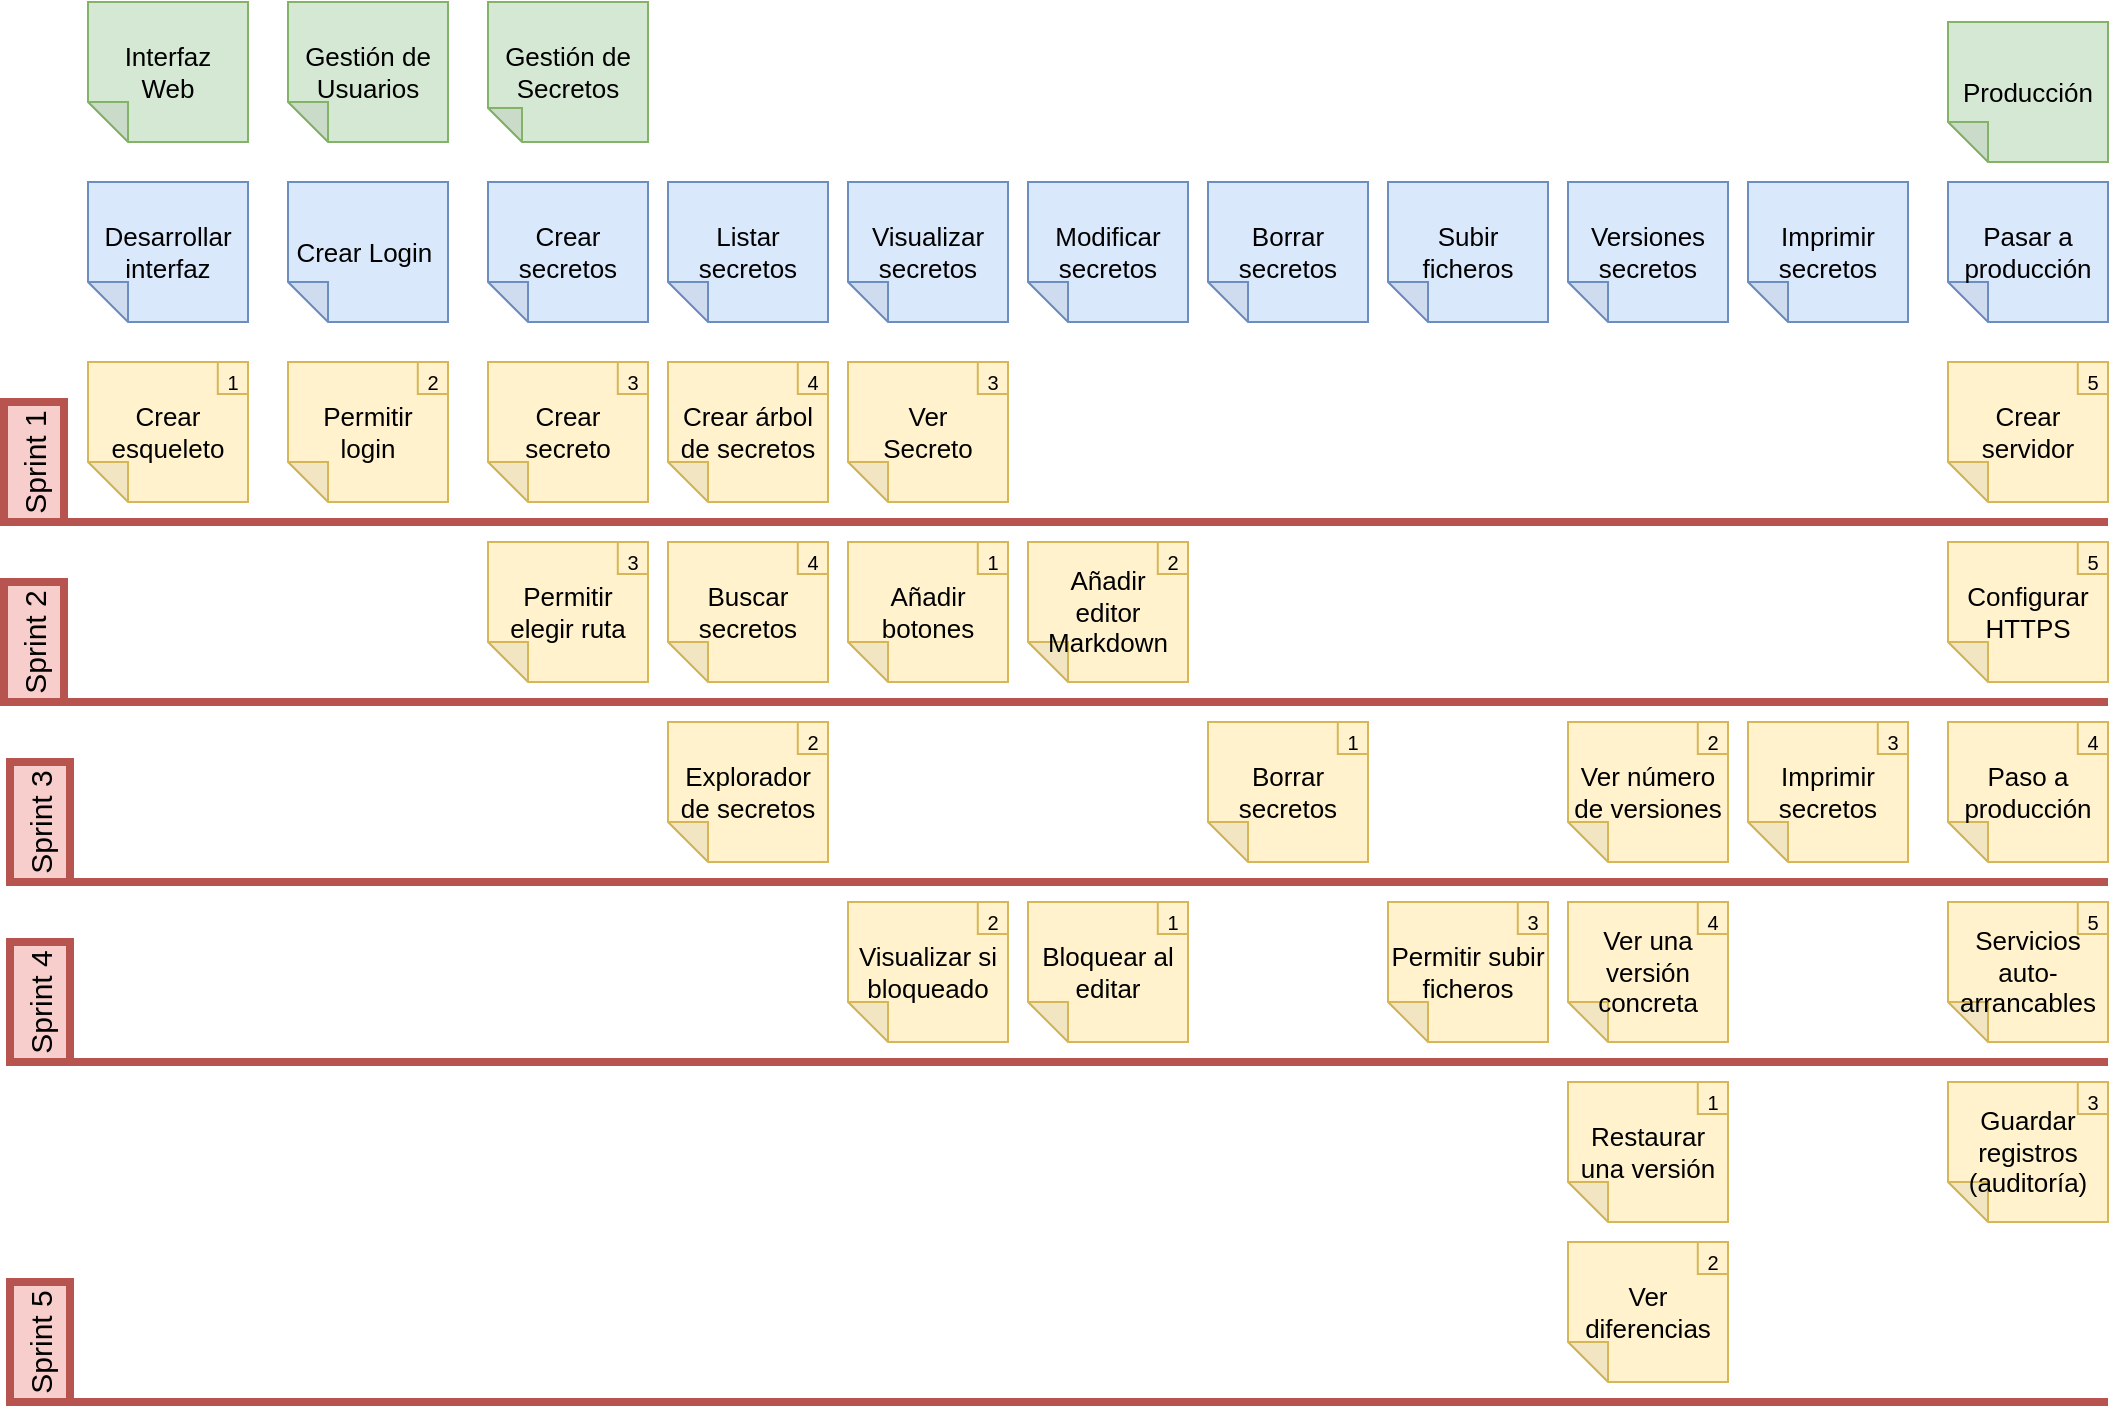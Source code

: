 <mxfile version="20.8.5" type="device"><diagram id="FxHqSUAsDeuBr5QN1k9Z" name="Página-1"><mxGraphModel dx="2129" dy="1790" grid="1" gridSize="10" guides="1" tooltips="1" connect="1" arrows="1" fold="1" page="1" pageScale="1" pageWidth="827" pageHeight="1169" math="0" shadow="0"><root><mxCell id="0"/><mxCell id="1" parent="0"/><mxCell id="MWKEdlc1oTmqejVpJesV-13" value="Interfaz&lt;br style=&quot;font-size: 13px;&quot;&gt;Web" style="shape=note;whiteSpace=wrap;html=1;backgroundOutline=1;darkOpacity=0.05;fillColor=#d5e8d4;strokeColor=#82b366;fillStyle=solid;direction=west;gradientDirection=north;shadow=0;size=20;fontSize=13;pointerEvents=1;hachureGap=4;fontFamily=Arial;" parent="1" vertex="1"><mxGeometry x="-700" y="-1120" width="80" height="70" as="geometry"/></mxCell><mxCell id="MWKEdlc1oTmqejVpJesV-14" value="Gestión de&lt;br style=&quot;font-size: 13px;&quot;&gt;Secretos" style="shape=note;whiteSpace=wrap;html=1;backgroundOutline=1;darkOpacity=0.05;fillColor=#d5e8d4;strokeColor=#82b366;fillStyle=solid;direction=west;gradientDirection=north;shadow=0;size=17;fontSize=13;pointerEvents=1;hachureGap=4;fontFamily=Arial;" parent="1" vertex="1"><mxGeometry x="-500" y="-1120" width="80" height="70" as="geometry"/></mxCell><mxCell id="MWKEdlc1oTmqejVpJesV-15" value="Producción" style="shape=note;whiteSpace=wrap;html=1;backgroundOutline=1;darkOpacity=0.05;fillColor=#d5e8d4;strokeColor=#82b366;fillStyle=solid;direction=west;gradientDirection=north;shadow=0;size=20;fontSize=13;pointerEvents=1;hachureGap=4;fontFamily=Arial;" parent="1" vertex="1"><mxGeometry x="230" y="-1110" width="80" height="70" as="geometry"/></mxCell><mxCell id="MWKEdlc1oTmqejVpJesV-16" value="Desarrollar&lt;br&gt;interfaz" style="shape=note;whiteSpace=wrap;html=1;backgroundOutline=1;darkOpacity=0.05;fillColor=#dae8fc;strokeColor=#6c8ebf;fillStyle=solid;direction=west;gradientDirection=north;shadow=0;size=20;fontSize=13;pointerEvents=1;hachureGap=4;fontFamily=Arial;" parent="1" vertex="1"><mxGeometry x="-700" y="-1030" width="80" height="70" as="geometry"/></mxCell><mxCell id="MWKEdlc1oTmqejVpJesV-21" value="" style="group" parent="1" vertex="1" connectable="0"><mxGeometry x="-700" y="-940" width="80" height="70" as="geometry"/></mxCell><mxCell id="MWKEdlc1oTmqejVpJesV-18" value="Crear esqueleto" style="shape=note;whiteSpace=wrap;html=1;backgroundOutline=1;darkOpacity=0.05;fillColor=#fff2cc;strokeColor=#d6b656;fillStyle=solid;direction=west;gradientDirection=north;shadow=0;size=20;fontSize=13;pointerEvents=1;hachureGap=4;fontFamily=Arial;" parent="MWKEdlc1oTmqejVpJesV-21" vertex="1"><mxGeometry width="80" height="70" as="geometry"/></mxCell><mxCell id="MWKEdlc1oTmqejVpJesV-20" value="&lt;font style=&quot;font-size: 10px;&quot;&gt;1&lt;/font&gt;" style="rounded=0;whiteSpace=wrap;html=1;shadow=0;sketch=0;fontFamily=Arial;fontSize=15;fillColor=#fff2cc;strokeColor=#d6b656;" parent="MWKEdlc1oTmqejVpJesV-21" vertex="1"><mxGeometry x="64.889" width="15.111" height="16" as="geometry"/></mxCell><mxCell id="MWKEdlc1oTmqejVpJesV-22" value="" style="group" parent="1" vertex="1" connectable="0"><mxGeometry x="-600" y="-940" width="80" height="70" as="geometry"/></mxCell><mxCell id="MWKEdlc1oTmqejVpJesV-23" value="Permitir&lt;br&gt;login" style="shape=note;whiteSpace=wrap;html=1;backgroundOutline=1;darkOpacity=0.05;fillColor=#fff2cc;strokeColor=#d6b656;fillStyle=solid;direction=west;gradientDirection=north;shadow=0;size=20;fontSize=13;pointerEvents=1;hachureGap=4;fontFamily=Arial;" parent="MWKEdlc1oTmqejVpJesV-22" vertex="1"><mxGeometry width="80" height="70" as="geometry"/></mxCell><mxCell id="MWKEdlc1oTmqejVpJesV-24" value="&lt;font style=&quot;font-size: 10px;&quot;&gt;2&lt;/font&gt;" style="rounded=0;whiteSpace=wrap;html=1;shadow=0;sketch=0;fontFamily=Arial;fontSize=15;fillColor=#fff2cc;strokeColor=#d6b656;" parent="MWKEdlc1oTmqejVpJesV-22" vertex="1"><mxGeometry x="64.889" width="15.111" height="16" as="geometry"/></mxCell><mxCell id="MWKEdlc1oTmqejVpJesV-25" value="Crear Login&amp;nbsp;" style="shape=note;whiteSpace=wrap;html=1;backgroundOutline=1;darkOpacity=0.05;fillColor=#dae8fc;strokeColor=#6c8ebf;fillStyle=solid;direction=west;gradientDirection=north;shadow=0;size=20;fontSize=13;pointerEvents=1;hachureGap=4;fontFamily=Arial;" parent="1" vertex="1"><mxGeometry x="-600" y="-1030" width="80" height="70" as="geometry"/></mxCell><mxCell id="MWKEdlc1oTmqejVpJesV-26" value="Gestión de&lt;br style=&quot;font-size: 13px;&quot;&gt;Usuarios" style="shape=note;whiteSpace=wrap;html=1;backgroundOutline=1;darkOpacity=0.05;fillColor=#d5e8d4;strokeColor=#82b366;fillStyle=solid;direction=west;gradientDirection=north;shadow=0;size=20;fontSize=13;pointerEvents=1;hachureGap=4;fontFamily=Arial;" parent="1" vertex="1"><mxGeometry x="-600" y="-1120" width="80" height="70" as="geometry"/></mxCell><mxCell id="MWKEdlc1oTmqejVpJesV-27" value="Listar&lt;br&gt;secretos" style="shape=note;whiteSpace=wrap;html=1;backgroundOutline=1;darkOpacity=0.05;fillColor=#dae8fc;strokeColor=#6c8ebf;fillStyle=solid;direction=west;gradientDirection=north;shadow=0;size=20;fontSize=13;pointerEvents=1;hachureGap=4;fontFamily=Arial;" parent="1" vertex="1"><mxGeometry x="-410" y="-1030" width="80" height="70" as="geometry"/></mxCell><mxCell id="MWKEdlc1oTmqejVpJesV-28" value="Visualizar&lt;br&gt;secretos" style="shape=note;whiteSpace=wrap;html=1;backgroundOutline=1;darkOpacity=0.05;fillColor=#dae8fc;strokeColor=#6c8ebf;fillStyle=solid;direction=west;gradientDirection=north;shadow=0;size=20;fontSize=13;pointerEvents=1;hachureGap=4;fontFamily=Arial;" parent="1" vertex="1"><mxGeometry x="-320" y="-1030" width="80" height="70" as="geometry"/></mxCell><mxCell id="MWKEdlc1oTmqejVpJesV-29" value="Modificar&lt;br&gt;secretos" style="shape=note;whiteSpace=wrap;html=1;backgroundOutline=1;darkOpacity=0.05;fillColor=#dae8fc;strokeColor=#6c8ebf;fillStyle=solid;direction=west;gradientDirection=north;shadow=0;size=20;fontSize=13;pointerEvents=1;hachureGap=4;fontFamily=Arial;" parent="1" vertex="1"><mxGeometry x="-230" y="-1030" width="80" height="70" as="geometry"/></mxCell><mxCell id="MWKEdlc1oTmqejVpJesV-30" value="Subir&lt;br&gt;ficheros" style="shape=note;whiteSpace=wrap;html=1;backgroundOutline=1;darkOpacity=0.05;fillColor=#dae8fc;strokeColor=#6c8ebf;fillStyle=solid;direction=west;gradientDirection=north;shadow=0;size=20;fontSize=13;pointerEvents=1;hachureGap=4;fontFamily=Arial;" parent="1" vertex="1"><mxGeometry x="-50" y="-1030" width="80" height="70" as="geometry"/></mxCell><mxCell id="MWKEdlc1oTmqejVpJesV-31" value="Borrar&lt;br&gt;secretos" style="shape=note;whiteSpace=wrap;html=1;backgroundOutline=1;darkOpacity=0.05;fillColor=#dae8fc;strokeColor=#6c8ebf;fillStyle=solid;direction=west;gradientDirection=north;shadow=0;size=20;fontSize=13;pointerEvents=1;hachureGap=4;fontFamily=Arial;" parent="1" vertex="1"><mxGeometry x="-140" y="-1030" width="80" height="70" as="geometry"/></mxCell><mxCell id="MWKEdlc1oTmqejVpJesV-32" value="Versiones&lt;br&gt;secretos" style="shape=note;whiteSpace=wrap;html=1;backgroundOutline=1;darkOpacity=0.05;fillColor=#dae8fc;strokeColor=#6c8ebf;fillStyle=solid;direction=west;gradientDirection=north;shadow=0;size=20;fontSize=13;pointerEvents=1;hachureGap=4;fontFamily=Arial;" parent="1" vertex="1"><mxGeometry x="40" y="-1030" width="80" height="70" as="geometry"/></mxCell><mxCell id="MWKEdlc1oTmqejVpJesV-33" value="Imprimir&lt;br&gt;secretos" style="shape=note;whiteSpace=wrap;html=1;backgroundOutline=1;darkOpacity=0.05;fillColor=#dae8fc;strokeColor=#6c8ebf;fillStyle=solid;direction=west;gradientDirection=north;shadow=0;size=20;fontSize=13;pointerEvents=1;hachureGap=4;fontFamily=Arial;" parent="1" vertex="1"><mxGeometry x="130" y="-1030" width="80" height="70" as="geometry"/></mxCell><mxCell id="MWKEdlc1oTmqejVpJesV-34" value="Pasar a producción" style="shape=note;whiteSpace=wrap;html=1;backgroundOutline=1;darkOpacity=0.05;fillColor=#dae8fc;strokeColor=#6c8ebf;fillStyle=solid;direction=west;gradientDirection=north;shadow=0;size=20;fontSize=13;pointerEvents=1;hachureGap=4;fontFamily=Arial;" parent="1" vertex="1"><mxGeometry x="230" y="-1030" width="80" height="70" as="geometry"/></mxCell><mxCell id="H7xT0eggASbY6lnMEApx-1" value="" style="endArrow=none;html=1;rounded=0;strokeWidth=4;fillColor=#f8cecc;strokeColor=#b85450;startArrow=none;" parent="1" edge="1"><mxGeometry width="50" height="50" relative="1" as="geometry"><mxPoint x="-710" y="-860" as="sourcePoint"/><mxPoint x="310" y="-860" as="targetPoint"/></mxGeometry></mxCell><mxCell id="H7xT0eggASbY6lnMEApx-2" value="" style="group" parent="1" vertex="1" connectable="0"><mxGeometry x="-410" y="-940" width="80" height="70" as="geometry"/></mxCell><mxCell id="H7xT0eggASbY6lnMEApx-3" value="Crear árbol&lt;br&gt;de secretos" style="shape=note;whiteSpace=wrap;html=1;backgroundOutline=1;darkOpacity=0.05;fillColor=#fff2cc;strokeColor=#d6b656;fillStyle=solid;direction=west;gradientDirection=north;shadow=0;size=20;fontSize=13;pointerEvents=1;hachureGap=4;fontFamily=Arial;" parent="H7xT0eggASbY6lnMEApx-2" vertex="1"><mxGeometry width="80" height="70" as="geometry"/></mxCell><mxCell id="H7xT0eggASbY6lnMEApx-4" value="&lt;font style=&quot;font-size: 10px;&quot;&gt;4&lt;/font&gt;" style="rounded=0;whiteSpace=wrap;html=1;shadow=0;sketch=0;fontFamily=Arial;fontSize=15;fillColor=#fff2cc;strokeColor=#d6b656;" parent="H7xT0eggASbY6lnMEApx-2" vertex="1"><mxGeometry x="64.889" width="15.111" height="16" as="geometry"/></mxCell><mxCell id="H7xT0eggASbY6lnMEApx-5" value="" style="group" parent="1" vertex="1" connectable="0"><mxGeometry x="-410" y="-850" width="80" height="70" as="geometry"/></mxCell><mxCell id="H7xT0eggASbY6lnMEApx-6" value="Buscar&lt;br&gt;secretos" style="shape=note;whiteSpace=wrap;html=1;backgroundOutline=1;darkOpacity=0.05;fillColor=#fff2cc;strokeColor=#d6b656;fillStyle=solid;direction=west;gradientDirection=north;shadow=0;size=20;fontSize=13;pointerEvents=1;hachureGap=4;fontFamily=Arial;" parent="H7xT0eggASbY6lnMEApx-5" vertex="1"><mxGeometry width="80" height="70" as="geometry"/></mxCell><mxCell id="H7xT0eggASbY6lnMEApx-7" value="&lt;font style=&quot;font-size: 10px;&quot;&gt;4&lt;/font&gt;" style="rounded=0;whiteSpace=wrap;html=1;shadow=0;sketch=0;fontFamily=Arial;fontSize=15;fillColor=#fff2cc;strokeColor=#d6b656;" parent="H7xT0eggASbY6lnMEApx-5" vertex="1"><mxGeometry x="64.889" width="15.111" height="16" as="geometry"/></mxCell><mxCell id="H7xT0eggASbY6lnMEApx-8" value="" style="group" parent="1" vertex="1" connectable="0"><mxGeometry x="-410" y="-760" width="80" height="70" as="geometry"/></mxCell><mxCell id="H7xT0eggASbY6lnMEApx-9" value="Explorador de secretos" style="shape=note;whiteSpace=wrap;html=1;backgroundOutline=1;darkOpacity=0.05;fillColor=#fff2cc;strokeColor=#d6b656;fillStyle=solid;direction=west;gradientDirection=north;shadow=0;size=20;fontSize=13;pointerEvents=1;hachureGap=4;fontFamily=Arial;" parent="H7xT0eggASbY6lnMEApx-8" vertex="1"><mxGeometry width="80" height="70" as="geometry"/></mxCell><mxCell id="H7xT0eggASbY6lnMEApx-10" value="&lt;font style=&quot;font-size: 10px;&quot;&gt;2&lt;/font&gt;" style="rounded=0;whiteSpace=wrap;html=1;shadow=0;sketch=0;fontFamily=Arial;fontSize=15;fillColor=#fff2cc;strokeColor=#d6b656;" parent="H7xT0eggASbY6lnMEApx-8" vertex="1"><mxGeometry x="64.889" width="15.111" height="16" as="geometry"/></mxCell><mxCell id="H7xT0eggASbY6lnMEApx-11" value="" style="group" parent="1" vertex="1" connectable="0"><mxGeometry x="-320" y="-940" width="80" height="70" as="geometry"/></mxCell><mxCell id="H7xT0eggASbY6lnMEApx-12" value="Ver&lt;br&gt;Secreto" style="shape=note;whiteSpace=wrap;html=1;backgroundOutline=1;darkOpacity=0.05;fillColor=#fff2cc;strokeColor=#d6b656;fillStyle=solid;direction=west;gradientDirection=north;shadow=0;size=20;fontSize=13;pointerEvents=1;hachureGap=4;fontFamily=Arial;" parent="H7xT0eggASbY6lnMEApx-11" vertex="1"><mxGeometry width="80" height="70" as="geometry"/></mxCell><mxCell id="H7xT0eggASbY6lnMEApx-13" value="&lt;font style=&quot;font-size: 10px;&quot;&gt;3&lt;/font&gt;" style="rounded=0;whiteSpace=wrap;html=1;shadow=0;sketch=0;fontFamily=Arial;fontSize=15;fillColor=#fff2cc;strokeColor=#d6b656;" parent="H7xT0eggASbY6lnMEApx-11" vertex="1"><mxGeometry x="64.889" width="15.111" height="16" as="geometry"/></mxCell><mxCell id="H7xT0eggASbY6lnMEApx-14" value="" style="group" parent="1" vertex="1" connectable="0"><mxGeometry x="-320" y="-850" width="80" height="70" as="geometry"/></mxCell><mxCell id="H7xT0eggASbY6lnMEApx-15" value="Añadir&lt;br&gt;botones" style="shape=note;whiteSpace=wrap;html=1;backgroundOutline=1;darkOpacity=0.05;fillColor=#fff2cc;strokeColor=#d6b656;fillStyle=solid;direction=west;gradientDirection=north;shadow=0;size=20;fontSize=13;pointerEvents=1;hachureGap=4;fontFamily=Arial;" parent="H7xT0eggASbY6lnMEApx-14" vertex="1"><mxGeometry width="80" height="70" as="geometry"/></mxCell><mxCell id="H7xT0eggASbY6lnMEApx-16" value="&lt;font style=&quot;font-size: 10px;&quot;&gt;1&lt;/font&gt;" style="rounded=0;whiteSpace=wrap;html=1;shadow=0;sketch=0;fontFamily=Arial;fontSize=15;fillColor=#fff2cc;strokeColor=#d6b656;" parent="H7xT0eggASbY6lnMEApx-14" vertex="1"><mxGeometry x="64.889" width="15.111" height="16" as="geometry"/></mxCell><mxCell id="H7xT0eggASbY6lnMEApx-17" value="" style="group" parent="1" vertex="1" connectable="0"><mxGeometry x="230" y="-940" width="80" height="70" as="geometry"/></mxCell><mxCell id="H7xT0eggASbY6lnMEApx-18" value="Crear servidor" style="shape=note;whiteSpace=wrap;html=1;backgroundOutline=1;darkOpacity=0.05;fillColor=#fff2cc;strokeColor=#d6b656;fillStyle=solid;direction=west;gradientDirection=north;shadow=0;size=20;fontSize=13;pointerEvents=1;hachureGap=4;fontFamily=Arial;" parent="H7xT0eggASbY6lnMEApx-17" vertex="1"><mxGeometry width="80" height="70" as="geometry"/></mxCell><mxCell id="H7xT0eggASbY6lnMEApx-19" value="&lt;font style=&quot;font-size: 10px;&quot;&gt;5&lt;/font&gt;" style="rounded=0;whiteSpace=wrap;html=1;shadow=0;sketch=0;fontFamily=Arial;fontSize=15;fillColor=#fff2cc;strokeColor=#d6b656;" parent="H7xT0eggASbY6lnMEApx-17" vertex="1"><mxGeometry x="64.889" width="15.111" height="16" as="geometry"/></mxCell><mxCell id="H7xT0eggASbY6lnMEApx-20" value="" style="group" parent="1" vertex="1" connectable="0"><mxGeometry x="-320" y="-670" width="80" height="70" as="geometry"/></mxCell><mxCell id="H7xT0eggASbY6lnMEApx-21" value="Visualizar si bloqueado" style="shape=note;whiteSpace=wrap;html=1;backgroundOutline=1;darkOpacity=0.05;fillColor=#fff2cc;strokeColor=#d6b656;fillStyle=solid;direction=west;gradientDirection=north;shadow=0;size=20;fontSize=13;pointerEvents=1;hachureGap=4;fontFamily=Arial;" parent="H7xT0eggASbY6lnMEApx-20" vertex="1"><mxGeometry width="80" height="70" as="geometry"/></mxCell><mxCell id="H7xT0eggASbY6lnMEApx-22" value="&lt;font style=&quot;font-size: 10px;&quot;&gt;2&lt;/font&gt;" style="rounded=0;whiteSpace=wrap;html=1;shadow=0;sketch=0;fontFamily=Arial;fontSize=15;fillColor=#fff2cc;strokeColor=#d6b656;" parent="H7xT0eggASbY6lnMEApx-20" vertex="1"><mxGeometry x="64.889" width="15.111" height="16" as="geometry"/></mxCell><mxCell id="H7xT0eggASbY6lnMEApx-23" value="" style="endArrow=none;html=1;rounded=0;strokeWidth=4;fillColor=#f8cecc;strokeColor=#b85450;" parent="1" edge="1"><mxGeometry width="50" height="50" relative="1" as="geometry"><mxPoint x="-710" y="-770" as="sourcePoint"/><mxPoint x="310" y="-770" as="targetPoint"/></mxGeometry></mxCell><mxCell id="H7xT0eggASbY6lnMEApx-25" value="" style="group" parent="1" vertex="1" connectable="0"><mxGeometry x="-230" y="-850" width="80" height="70" as="geometry"/></mxCell><mxCell id="H7xT0eggASbY6lnMEApx-26" value="Añadir &lt;br&gt;editor&lt;br&gt;Markdown" style="shape=note;whiteSpace=wrap;html=1;backgroundOutline=1;darkOpacity=0.05;fillColor=#fff2cc;strokeColor=#d6b656;fillStyle=solid;direction=west;gradientDirection=north;shadow=0;size=20;fontSize=13;pointerEvents=1;hachureGap=4;fontFamily=Arial;" parent="H7xT0eggASbY6lnMEApx-25" vertex="1"><mxGeometry width="80" height="70" as="geometry"/></mxCell><mxCell id="H7xT0eggASbY6lnMEApx-27" value="&lt;span style=&quot;font-size: 10px;&quot;&gt;2&lt;/span&gt;" style="rounded=0;whiteSpace=wrap;html=1;shadow=0;sketch=0;fontFamily=Arial;fontSize=15;fillColor=#fff2cc;strokeColor=#d6b656;" parent="H7xT0eggASbY6lnMEApx-25" vertex="1"><mxGeometry x="64.889" width="15.111" height="16" as="geometry"/></mxCell><mxCell id="H7xT0eggASbY6lnMEApx-28" value="" style="group" parent="1" vertex="1" connectable="0"><mxGeometry x="-230" y="-670" width="80" height="70" as="geometry"/></mxCell><mxCell id="H7xT0eggASbY6lnMEApx-29" value="Bloquear al editar" style="shape=note;whiteSpace=wrap;html=1;backgroundOutline=1;darkOpacity=0.05;fillColor=#fff2cc;strokeColor=#d6b656;fillStyle=solid;direction=west;gradientDirection=north;shadow=0;size=20;fontSize=13;pointerEvents=1;hachureGap=4;fontFamily=Arial;" parent="H7xT0eggASbY6lnMEApx-28" vertex="1"><mxGeometry width="80" height="70" as="geometry"/></mxCell><mxCell id="H7xT0eggASbY6lnMEApx-30" value="&lt;font style=&quot;font-size: 10px;&quot;&gt;1&lt;/font&gt;" style="rounded=0;whiteSpace=wrap;html=1;shadow=0;sketch=0;fontFamily=Arial;fontSize=15;fillColor=#fff2cc;strokeColor=#d6b656;" parent="H7xT0eggASbY6lnMEApx-28" vertex="1"><mxGeometry x="64.889" width="15.111" height="16" as="geometry"/></mxCell><mxCell id="H7xT0eggASbY6lnMEApx-31" value="" style="group" parent="1" vertex="1" connectable="0"><mxGeometry x="-140" y="-760" width="80" height="70" as="geometry"/></mxCell><mxCell id="H7xT0eggASbY6lnMEApx-32" value="Borrar secretos" style="shape=note;whiteSpace=wrap;html=1;backgroundOutline=1;darkOpacity=0.05;fillColor=#fff2cc;strokeColor=#d6b656;fillStyle=solid;direction=west;gradientDirection=north;shadow=0;size=20;fontSize=13;pointerEvents=1;hachureGap=4;fontFamily=Arial;" parent="H7xT0eggASbY6lnMEApx-31" vertex="1"><mxGeometry width="80" height="70" as="geometry"/></mxCell><mxCell id="H7xT0eggASbY6lnMEApx-33" value="&lt;font style=&quot;font-size: 10px;&quot;&gt;1&lt;/font&gt;" style="rounded=0;whiteSpace=wrap;html=1;shadow=0;sketch=0;fontFamily=Arial;fontSize=15;fillColor=#fff2cc;strokeColor=#d6b656;" parent="H7xT0eggASbY6lnMEApx-31" vertex="1"><mxGeometry x="64.889" width="15.111" height="16" as="geometry"/></mxCell><mxCell id="H7xT0eggASbY6lnMEApx-34" value="" style="group" parent="1" vertex="1" connectable="0"><mxGeometry x="-50" y="-670" width="80" height="70" as="geometry"/></mxCell><mxCell id="H7xT0eggASbY6lnMEApx-35" value="Permitir subir ficheros" style="shape=note;whiteSpace=wrap;html=1;backgroundOutline=1;darkOpacity=0.05;fillColor=#fff2cc;strokeColor=#d6b656;fillStyle=solid;direction=west;gradientDirection=north;shadow=0;size=20;fontSize=13;pointerEvents=1;hachureGap=4;fontFamily=Arial;" parent="H7xT0eggASbY6lnMEApx-34" vertex="1"><mxGeometry width="80" height="70" as="geometry"/></mxCell><mxCell id="H7xT0eggASbY6lnMEApx-36" value="&lt;font style=&quot;font-size: 10px;&quot;&gt;3&lt;/font&gt;" style="rounded=0;whiteSpace=wrap;html=1;shadow=0;sketch=0;fontFamily=Arial;fontSize=15;fillColor=#fff2cc;strokeColor=#d6b656;" parent="H7xT0eggASbY6lnMEApx-34" vertex="1"><mxGeometry x="64.889" width="15.111" height="16" as="geometry"/></mxCell><mxCell id="H7xT0eggASbY6lnMEApx-37" value="" style="group" parent="1" vertex="1" connectable="0"><mxGeometry x="40" y="-760" width="80" height="70" as="geometry"/></mxCell><mxCell id="H7xT0eggASbY6lnMEApx-38" value="Ver número de versiones" style="shape=note;whiteSpace=wrap;html=1;backgroundOutline=1;darkOpacity=0.05;fillColor=#fff2cc;strokeColor=#d6b656;fillStyle=solid;direction=west;gradientDirection=north;shadow=0;size=20;fontSize=13;pointerEvents=1;hachureGap=4;fontFamily=Arial;" parent="H7xT0eggASbY6lnMEApx-37" vertex="1"><mxGeometry width="80" height="70" as="geometry"/></mxCell><mxCell id="H7xT0eggASbY6lnMEApx-39" value="&lt;font style=&quot;font-size: 10px;&quot;&gt;2&lt;/font&gt;" style="rounded=0;whiteSpace=wrap;html=1;shadow=0;sketch=0;fontFamily=Arial;fontSize=15;fillColor=#fff2cc;strokeColor=#d6b656;" parent="H7xT0eggASbY6lnMEApx-37" vertex="1"><mxGeometry x="64.889" width="15.111" height="16" as="geometry"/></mxCell><mxCell id="H7xT0eggASbY6lnMEApx-40" value="" style="group" parent="1" vertex="1" connectable="0"><mxGeometry x="40" y="-670" width="80" height="70" as="geometry"/></mxCell><mxCell id="H7xT0eggASbY6lnMEApx-41" value="Ver una versión concreta" style="shape=note;whiteSpace=wrap;html=1;backgroundOutline=1;darkOpacity=0.05;fillColor=#fff2cc;strokeColor=#d6b656;fillStyle=solid;direction=west;gradientDirection=north;shadow=0;size=20;fontSize=13;pointerEvents=1;hachureGap=4;fontFamily=Arial;" parent="H7xT0eggASbY6lnMEApx-40" vertex="1"><mxGeometry width="80" height="70" as="geometry"/></mxCell><mxCell id="H7xT0eggASbY6lnMEApx-42" value="&lt;font style=&quot;font-size: 10px;&quot;&gt;4&lt;/font&gt;" style="rounded=0;whiteSpace=wrap;html=1;shadow=0;sketch=0;fontFamily=Arial;fontSize=15;fillColor=#fff2cc;strokeColor=#d6b656;" parent="H7xT0eggASbY6lnMEApx-40" vertex="1"><mxGeometry x="64.889" width="15.111" height="16" as="geometry"/></mxCell><mxCell id="H7xT0eggASbY6lnMEApx-43" value="" style="group" parent="1" vertex="1" connectable="0"><mxGeometry x="130" y="-760" width="80" height="70" as="geometry"/></mxCell><mxCell id="H7xT0eggASbY6lnMEApx-44" value="Imprimir secretos" style="shape=note;whiteSpace=wrap;html=1;backgroundOutline=1;darkOpacity=0.05;fillColor=#fff2cc;strokeColor=#d6b656;fillStyle=solid;direction=west;gradientDirection=north;shadow=0;size=20;fontSize=13;pointerEvents=1;hachureGap=4;fontFamily=Arial;" parent="H7xT0eggASbY6lnMEApx-43" vertex="1"><mxGeometry width="80" height="70" as="geometry"/></mxCell><mxCell id="H7xT0eggASbY6lnMEApx-45" value="&lt;font style=&quot;font-size: 10px;&quot;&gt;3&lt;/font&gt;" style="rounded=0;whiteSpace=wrap;html=1;shadow=0;sketch=0;fontFamily=Arial;fontSize=15;fillColor=#fff2cc;strokeColor=#d6b656;" parent="H7xT0eggASbY6lnMEApx-43" vertex="1"><mxGeometry x="64.889" width="15.111" height="16" as="geometry"/></mxCell><mxCell id="H7xT0eggASbY6lnMEApx-46" value="" style="endArrow=none;html=1;rounded=0;strokeWidth=4;fillColor=#f8cecc;strokeColor=#b85450;" parent="1" edge="1"><mxGeometry width="50" height="50" relative="1" as="geometry"><mxPoint x="-707" y="-590" as="sourcePoint"/><mxPoint x="310" y="-590" as="targetPoint"/></mxGeometry></mxCell><mxCell id="H7xT0eggASbY6lnMEApx-47" value="" style="group" parent="1" vertex="1" connectable="0"><mxGeometry x="40" y="-580" width="80" height="70" as="geometry"/></mxCell><mxCell id="H7xT0eggASbY6lnMEApx-48" value="Restaurar una versión" style="shape=note;whiteSpace=wrap;html=1;backgroundOutline=1;darkOpacity=0.05;fillColor=#fff2cc;strokeColor=#d6b656;fillStyle=solid;direction=west;gradientDirection=north;shadow=0;size=20;fontSize=13;pointerEvents=1;hachureGap=4;fontFamily=Arial;" parent="H7xT0eggASbY6lnMEApx-47" vertex="1"><mxGeometry width="80" height="70" as="geometry"/></mxCell><mxCell id="H7xT0eggASbY6lnMEApx-49" value="&lt;font style=&quot;font-size: 10px;&quot;&gt;1&lt;/font&gt;" style="rounded=0;whiteSpace=wrap;html=1;shadow=0;sketch=0;fontFamily=Arial;fontSize=15;fillColor=#fff2cc;strokeColor=#d6b656;" parent="H7xT0eggASbY6lnMEApx-47" vertex="1"><mxGeometry x="64.889" width="15.111" height="16" as="geometry"/></mxCell><mxCell id="H7xT0eggASbY6lnMEApx-50" value="" style="group" parent="1" vertex="1" connectable="0"><mxGeometry x="40" y="-500" width="80" height="70" as="geometry"/></mxCell><mxCell id="H7xT0eggASbY6lnMEApx-51" value="Ver diferencias" style="shape=note;whiteSpace=wrap;html=1;backgroundOutline=1;darkOpacity=0.05;fillColor=#fff2cc;strokeColor=#d6b656;fillStyle=solid;direction=west;gradientDirection=north;shadow=0;size=20;fontSize=13;pointerEvents=1;hachureGap=4;fontFamily=Arial;" parent="H7xT0eggASbY6lnMEApx-50" vertex="1"><mxGeometry width="80" height="70" as="geometry"/></mxCell><mxCell id="H7xT0eggASbY6lnMEApx-52" value="&lt;font style=&quot;font-size: 10px;&quot;&gt;2&lt;/font&gt;" style="rounded=0;whiteSpace=wrap;html=1;shadow=0;sketch=0;fontFamily=Arial;fontSize=15;fillColor=#fff2cc;strokeColor=#d6b656;" parent="H7xT0eggASbY6lnMEApx-50" vertex="1"><mxGeometry x="64.889" width="15.111" height="16" as="geometry"/></mxCell><mxCell id="H7xT0eggASbY6lnMEApx-56" value="" style="group" parent="1" vertex="1" connectable="0"><mxGeometry x="230" y="-850" width="80" height="70" as="geometry"/></mxCell><mxCell id="H7xT0eggASbY6lnMEApx-57" value="Configurar HTTPS" style="shape=note;whiteSpace=wrap;html=1;backgroundOutline=1;darkOpacity=0.05;fillColor=#fff2cc;strokeColor=#d6b656;fillStyle=solid;direction=west;gradientDirection=north;shadow=0;size=20;fontSize=13;pointerEvents=1;hachureGap=4;fontFamily=Arial;" parent="H7xT0eggASbY6lnMEApx-56" vertex="1"><mxGeometry width="80" height="70" as="geometry"/></mxCell><mxCell id="H7xT0eggASbY6lnMEApx-58" value="&lt;font style=&quot;font-size: 10px;&quot;&gt;5&lt;/font&gt;" style="rounded=0;whiteSpace=wrap;html=1;shadow=0;sketch=0;fontFamily=Arial;fontSize=15;fillColor=#fff2cc;strokeColor=#d6b656;" parent="H7xT0eggASbY6lnMEApx-56" vertex="1"><mxGeometry x="64.889" width="15.111" height="16" as="geometry"/></mxCell><mxCell id="H7xT0eggASbY6lnMEApx-60" value="" style="endArrow=none;html=1;rounded=0;strokeWidth=4;fillColor=#f8cecc;strokeColor=#b85450;" parent="1" edge="1"><mxGeometry width="50" height="50" relative="1" as="geometry"><mxPoint x="-707" y="-420" as="sourcePoint"/><mxPoint x="310" y="-420" as="targetPoint"/></mxGeometry></mxCell><mxCell id="H7xT0eggASbY6lnMEApx-63" value="&lt;span style=&quot;font-size: 15px;&quot;&gt;Sprint 2&lt;/span&gt;" style="text;html=1;strokeColor=#b85450;fillColor=#f8cecc;align=center;verticalAlign=middle;whiteSpace=wrap;rounded=0;fontFamily=Arial;fontSize=15;strokeWidth=4;perimeterSpacing=0;rotation=-90;" parent="1" vertex="1"><mxGeometry x="-757" y="-815" width="60" height="30" as="geometry"/></mxCell><mxCell id="H7xT0eggASbY6lnMEApx-64" value="&lt;span style=&quot;font-size: 15px;&quot;&gt;Sprint 4&lt;/span&gt;" style="text;html=1;strokeColor=#b85450;fillColor=#f8cecc;align=center;verticalAlign=middle;whiteSpace=wrap;rounded=0;fontFamily=Arial;fontSize=15;strokeWidth=4;perimeterSpacing=0;rotation=-90;" parent="1" vertex="1"><mxGeometry x="-754" y="-635" width="60" height="30" as="geometry"/></mxCell><mxCell id="H7xT0eggASbY6lnMEApx-65" value="&lt;span style=&quot;font-size: 15px;&quot;&gt;Sprint 5&lt;/span&gt;" style="text;html=1;strokeColor=#b85450;fillColor=#f8cecc;align=center;verticalAlign=middle;whiteSpace=wrap;rounded=0;fontFamily=Arial;fontSize=15;strokeWidth=4;perimeterSpacing=0;rotation=-90;" parent="1" vertex="1"><mxGeometry x="-754" y="-465" width="60" height="30" as="geometry"/></mxCell><mxCell id="H7xT0eggASbY6lnMEApx-71" value="" style="group" parent="1" vertex="1" connectable="0"><mxGeometry x="230" y="-670" width="80" height="70" as="geometry"/></mxCell><mxCell id="H7xT0eggASbY6lnMEApx-72" value="Servicios auto-arrancables" style="shape=note;whiteSpace=wrap;html=1;backgroundOutline=1;darkOpacity=0.05;fillColor=#fff2cc;strokeColor=#d6b656;fillStyle=solid;direction=west;gradientDirection=north;shadow=0;size=20;fontSize=13;pointerEvents=1;hachureGap=4;fontFamily=Arial;" parent="H7xT0eggASbY6lnMEApx-71" vertex="1"><mxGeometry width="80" height="70" as="geometry"/></mxCell><mxCell id="H7xT0eggASbY6lnMEApx-73" value="&lt;font style=&quot;font-size: 10px;&quot;&gt;5&lt;/font&gt;" style="rounded=0;whiteSpace=wrap;html=1;shadow=0;sketch=0;fontFamily=Arial;fontSize=15;fillColor=#fff2cc;strokeColor=#d6b656;" parent="H7xT0eggASbY6lnMEApx-71" vertex="1"><mxGeometry x="64.889" width="15.111" height="16" as="geometry"/></mxCell><mxCell id="H7xT0eggASbY6lnMEApx-74" value="" style="group" parent="1" vertex="1" connectable="0"><mxGeometry x="230" y="-580" width="80" height="70" as="geometry"/></mxCell><mxCell id="H7xT0eggASbY6lnMEApx-75" value="Guardar registros&lt;br&gt;(auditoría)" style="shape=note;whiteSpace=wrap;html=1;backgroundOutline=1;darkOpacity=0.05;fillColor=#fff2cc;strokeColor=#d6b656;fillStyle=solid;direction=west;gradientDirection=north;shadow=0;size=20;fontSize=13;pointerEvents=1;hachureGap=4;fontFamily=Arial;" parent="H7xT0eggASbY6lnMEApx-74" vertex="1"><mxGeometry width="80" height="70" as="geometry"/></mxCell><mxCell id="H7xT0eggASbY6lnMEApx-76" value="&lt;font style=&quot;font-size: 10px;&quot;&gt;3&lt;/font&gt;" style="rounded=0;whiteSpace=wrap;html=1;shadow=0;sketch=0;fontFamily=Arial;fontSize=15;fillColor=#fff2cc;strokeColor=#d6b656;" parent="H7xT0eggASbY6lnMEApx-74" vertex="1"><mxGeometry x="64.889" width="15.111" height="16" as="geometry"/></mxCell><mxCell id="oLaMDFkoYUhkzs8p-mCb-1" value="Crear&lt;br&gt;secretos" style="shape=note;whiteSpace=wrap;html=1;backgroundOutline=1;darkOpacity=0.05;fillColor=#dae8fc;strokeColor=#6c8ebf;fillStyle=solid;direction=west;gradientDirection=north;shadow=0;size=20;fontSize=13;pointerEvents=1;hachureGap=4;fontFamily=Arial;" vertex="1" parent="1"><mxGeometry x="-500" y="-1030" width="80" height="70" as="geometry"/></mxCell><mxCell id="H7xT0eggASbY6lnMEApx-61" value="&lt;span style=&quot;font-size: 15px;&quot;&gt;Sprint 1&lt;/span&gt;" style="text;html=1;strokeColor=#b85450;fillColor=#f8cecc;align=center;verticalAlign=middle;whiteSpace=wrap;rounded=0;fontFamily=Arial;fontSize=15;strokeWidth=4;perimeterSpacing=0;rotation=-90;" parent="1" vertex="1"><mxGeometry x="-757" y="-905" width="60" height="30" as="geometry"/></mxCell><mxCell id="oLaMDFkoYUhkzs8p-mCb-4" value="" style="group" vertex="1" connectable="0" parent="1"><mxGeometry x="-500" y="-940" width="80" height="70" as="geometry"/></mxCell><mxCell id="oLaMDFkoYUhkzs8p-mCb-5" value="Crear secreto" style="shape=note;whiteSpace=wrap;html=1;backgroundOutline=1;darkOpacity=0.05;fillColor=#fff2cc;strokeColor=#d6b656;fillStyle=solid;direction=west;gradientDirection=north;shadow=0;size=20;fontSize=13;pointerEvents=1;hachureGap=4;fontFamily=Arial;" vertex="1" parent="oLaMDFkoYUhkzs8p-mCb-4"><mxGeometry width="80" height="70" as="geometry"/></mxCell><mxCell id="oLaMDFkoYUhkzs8p-mCb-6" value="&lt;font style=&quot;font-size: 10px;&quot;&gt;3&lt;/font&gt;" style="rounded=0;whiteSpace=wrap;html=1;shadow=0;sketch=0;fontFamily=Arial;fontSize=15;fillColor=#fff2cc;strokeColor=#d6b656;" vertex="1" parent="oLaMDFkoYUhkzs8p-mCb-4"><mxGeometry x="64.889" width="15.111" height="16" as="geometry"/></mxCell><mxCell id="oLaMDFkoYUhkzs8p-mCb-7" value="" style="group" vertex="1" connectable="0" parent="1"><mxGeometry x="-500" y="-850" width="80" height="70" as="geometry"/></mxCell><mxCell id="oLaMDFkoYUhkzs8p-mCb-8" value="Permitir elegir ruta" style="shape=note;whiteSpace=wrap;html=1;backgroundOutline=1;darkOpacity=0.05;fillColor=#fff2cc;strokeColor=#d6b656;fillStyle=solid;direction=west;gradientDirection=north;shadow=0;size=20;fontSize=13;pointerEvents=1;hachureGap=4;fontFamily=Arial;" vertex="1" parent="oLaMDFkoYUhkzs8p-mCb-7"><mxGeometry width="80" height="70" as="geometry"/></mxCell><mxCell id="oLaMDFkoYUhkzs8p-mCb-9" value="&lt;font style=&quot;font-size: 10px;&quot;&gt;3&lt;/font&gt;" style="rounded=0;whiteSpace=wrap;html=1;shadow=0;sketch=0;fontFamily=Arial;fontSize=15;fillColor=#fff2cc;strokeColor=#d6b656;" vertex="1" parent="oLaMDFkoYUhkzs8p-mCb-7"><mxGeometry x="64.889" width="15.111" height="16" as="geometry"/></mxCell><mxCell id="oLaMDFkoYUhkzs8p-mCb-10" value="" style="group" vertex="1" connectable="0" parent="1"><mxGeometry x="230" y="-760" width="80" height="70" as="geometry"/></mxCell><mxCell id="oLaMDFkoYUhkzs8p-mCb-11" value="Paso a producción" style="shape=note;whiteSpace=wrap;html=1;backgroundOutline=1;darkOpacity=0.05;fillColor=#fff2cc;strokeColor=#d6b656;fillStyle=solid;direction=west;gradientDirection=north;shadow=0;size=20;fontSize=13;pointerEvents=1;hachureGap=4;fontFamily=Arial;" vertex="1" parent="oLaMDFkoYUhkzs8p-mCb-10"><mxGeometry width="80" height="70" as="geometry"/></mxCell><mxCell id="oLaMDFkoYUhkzs8p-mCb-12" value="&lt;font style=&quot;font-size: 10px;&quot;&gt;4&lt;/font&gt;" style="rounded=0;whiteSpace=wrap;html=1;shadow=0;sketch=0;fontFamily=Arial;fontSize=15;fillColor=#fff2cc;strokeColor=#d6b656;" vertex="1" parent="oLaMDFkoYUhkzs8p-mCb-10"><mxGeometry x="64.889" width="15.111" height="16" as="geometry"/></mxCell><mxCell id="oLaMDFkoYUhkzs8p-mCb-13" value="" style="endArrow=none;html=1;rounded=0;strokeWidth=4;fillColor=#f8cecc;strokeColor=#b85450;" edge="1" parent="1"><mxGeometry width="50" height="50" relative="1" as="geometry"><mxPoint x="-707" y="-680" as="sourcePoint"/><mxPoint x="310" y="-680" as="targetPoint"/></mxGeometry></mxCell><mxCell id="oLaMDFkoYUhkzs8p-mCb-14" value="&lt;span style=&quot;font-size: 15px;&quot;&gt;Sprint 3&lt;/span&gt;" style="text;html=1;strokeColor=#b85450;fillColor=#f8cecc;align=center;verticalAlign=middle;whiteSpace=wrap;rounded=0;fontFamily=Arial;fontSize=15;strokeWidth=4;perimeterSpacing=0;rotation=-90;" vertex="1" parent="1"><mxGeometry x="-754" y="-725" width="60" height="30" as="geometry"/></mxCell></root></mxGraphModel></diagram></mxfile>